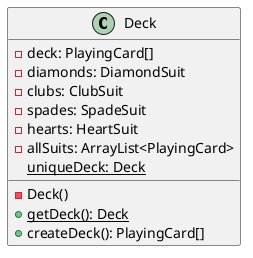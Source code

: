 @startuml

Class Deck{
    -deck: PlayingCard[]
    -diamonds: DiamondSuit
    -clubs: ClubSuit
    -spades: SpadeSuit
    -hearts: HeartSuit
    -allSuits: ArrayList<PlayingCard>
    {static} uniqueDeck: Deck


    -Deck()
    {static}+getDeck(): Deck
    +createDeck(): PlayingCard[]

}

@enduml